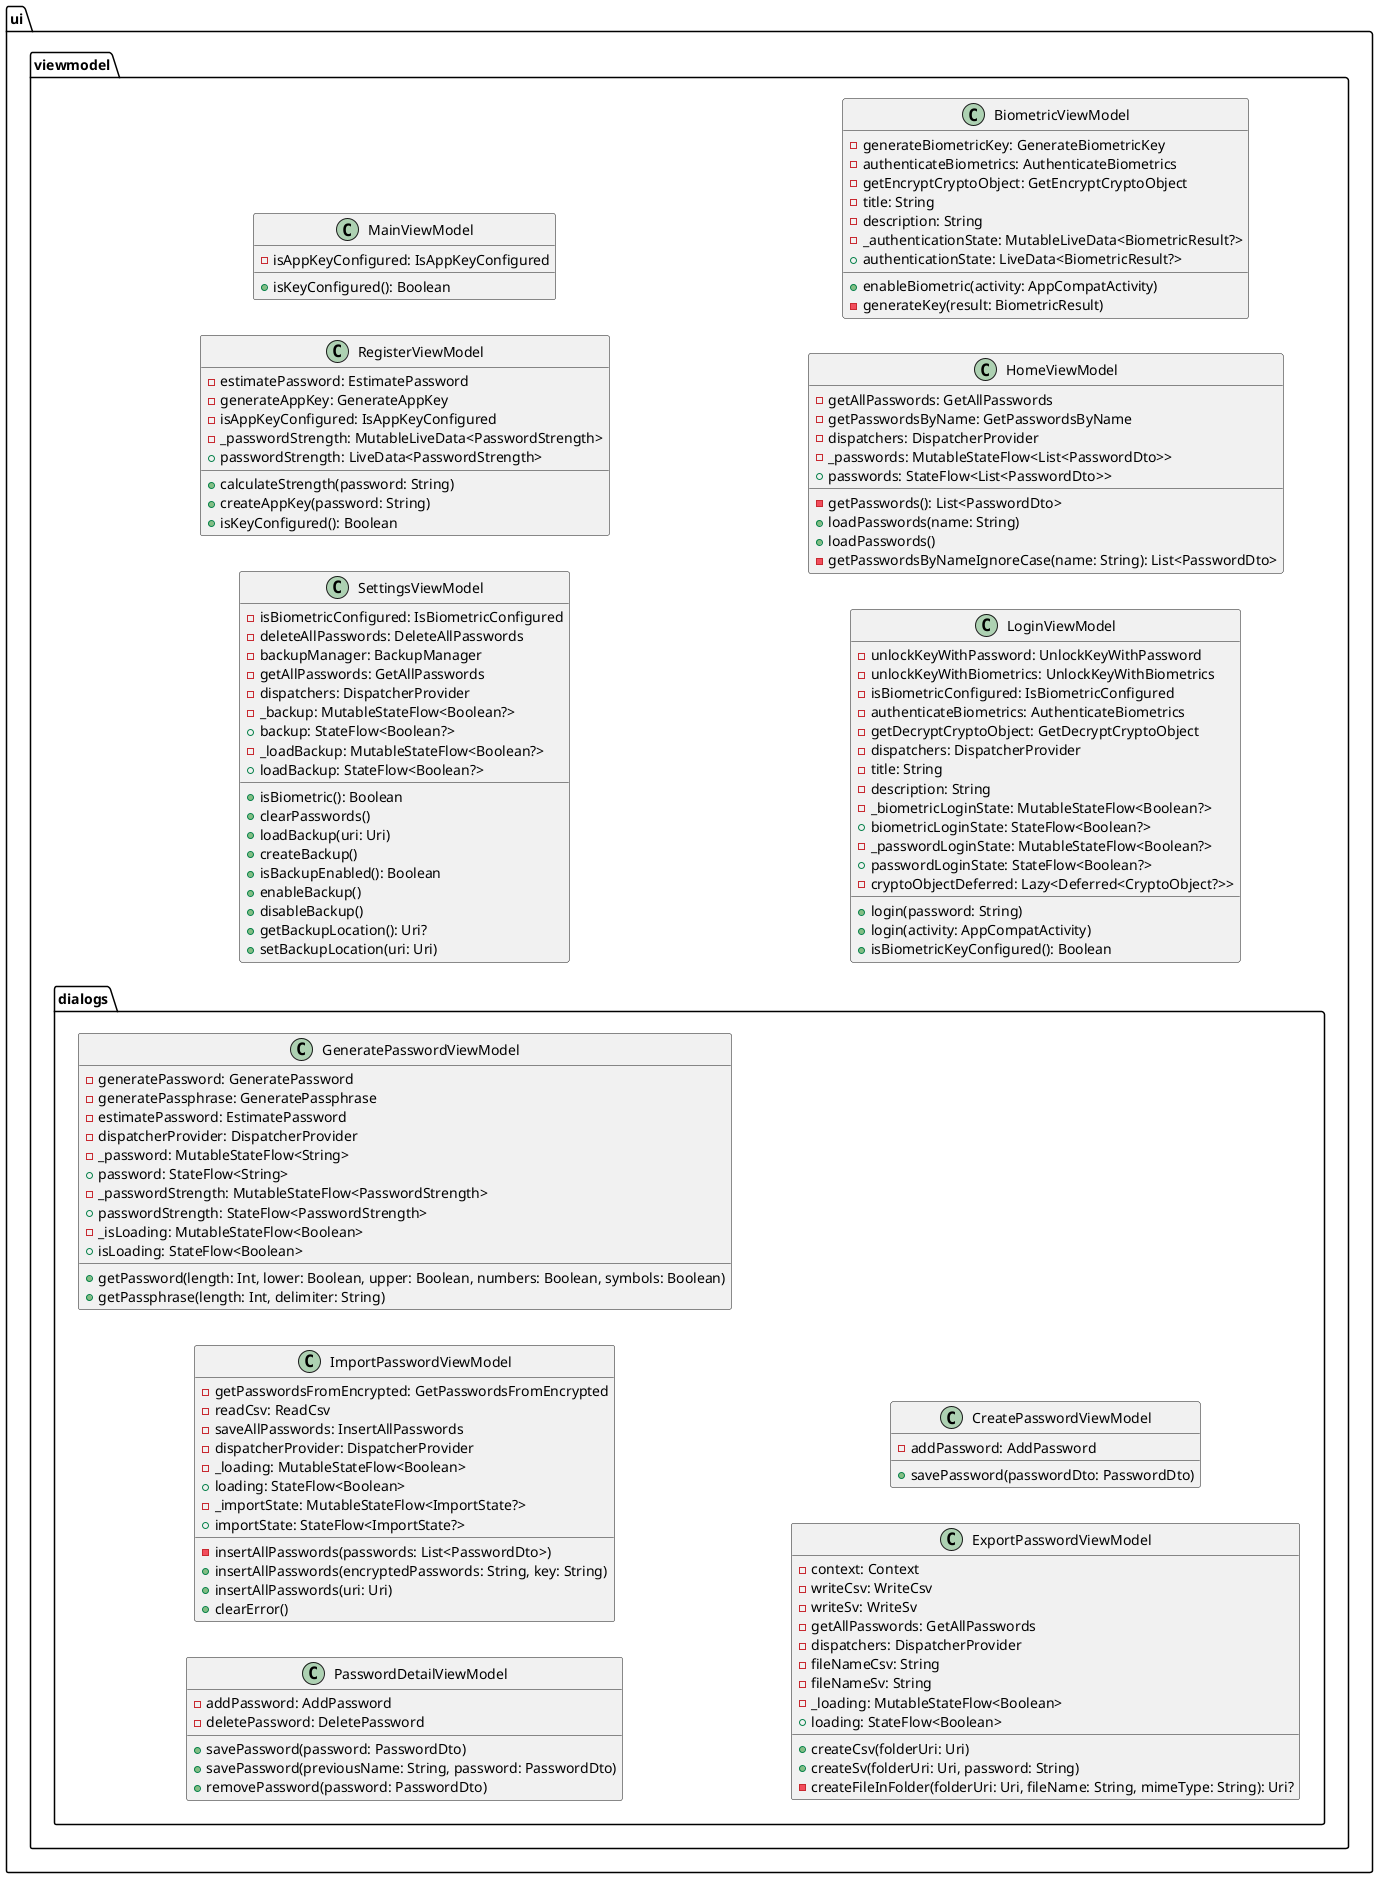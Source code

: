 @startuml
left to right direction
package ui.viewmodel {
    together{
        class SettingsViewModel {
            - isBiometricConfigured: IsBiometricConfigured
            - deleteAllPasswords: DeleteAllPasswords
            - backupManager: BackupManager
            - getAllPasswords: GetAllPasswords
            - dispatchers: DispatcherProvider
            - _backup: MutableStateFlow<Boolean?>
            + backup: StateFlow<Boolean?>
            - _loadBackup: MutableStateFlow<Boolean?>
            + loadBackup: StateFlow<Boolean?>
            + isBiometric(): Boolean
            + clearPasswords()
            + loadBackup(uri: Uri)
            + createBackup()
            + isBackupEnabled(): Boolean
            + enableBackup()
            + disableBackup()
            + getBackupLocation(): Uri?
            + setBackupLocation(uri: Uri)
        }
        class RegisterViewModel {
            - estimatePassword: EstimatePassword
            - generateAppKey: GenerateAppKey
            - isAppKeyConfigured: IsAppKeyConfigured
            - _passwordStrength: MutableLiveData<PasswordStrength>
            + passwordStrength: LiveData<PasswordStrength>
            + calculateStrength(password: String)
            + createAppKey(password: String)
            + isKeyConfigured(): Boolean
        }
        class MainViewModel {
            - isAppKeyConfigured: IsAppKeyConfigured
            + isKeyConfigured(): Boolean
        }
        class LoginViewModel {
            - unlockKeyWithPassword: UnlockKeyWithPassword
            - unlockKeyWithBiometrics: UnlockKeyWithBiometrics
            - isBiometricConfigured: IsBiometricConfigured
            - authenticateBiometrics: AuthenticateBiometrics
            - getDecryptCryptoObject: GetDecryptCryptoObject
            - dispatchers: DispatcherProvider
            - title: String
            - description: String
            - _biometricLoginState: MutableStateFlow<Boolean?>
            + biometricLoginState: StateFlow<Boolean?>
            - _passwordLoginState: MutableStateFlow<Boolean?>
            + passwordLoginState: StateFlow<Boolean?>
            - cryptoObjectDeferred: Lazy<Deferred<CryptoObject?>>
            + login(password: String)
            + login(activity: AppCompatActivity)
            + isBiometricKeyConfigured(): Boolean
        }
        class HomeViewModel {
            - getAllPasswords: GetAllPasswords
            - getPasswordsByName: GetPasswordsByName
            - dispatchers: DispatcherProvider
            - _passwords: MutableStateFlow<List<PasswordDto>>
            + passwords: StateFlow<List<PasswordDto>>
            - getPasswords(): List<PasswordDto>
            + loadPasswords(name: String)
            + loadPasswords()
            - getPasswordsByNameIgnoreCase(name: String): List<PasswordDto>
        }
        class BiometricViewModel {
            - generateBiometricKey: GenerateBiometricKey
            - authenticateBiometrics: AuthenticateBiometrics
            - getEncryptCryptoObject: GetEncryptCryptoObject
            - title: String
            - description: String
            - _authenticationState: MutableLiveData<BiometricResult?>
            + authenticationState: LiveData<BiometricResult?>
            + enableBiometric(activity: AppCompatActivity)
            - generateKey(result: BiometricResult)
        }
        }
    }
    package ui.viewmodel.dialogs {
           together{
            class PasswordDetailViewModel {
                       - addPassword: AddPassword
                       - deletePassword: DeletePassword
                       + savePassword(password: PasswordDto)
                       + savePassword(previousName: String, password: PasswordDto)
                       + removePassword(password: PasswordDto)
                   }
                   class ImportPasswordViewModel {
                       - getPasswordsFromEncrypted: GetPasswordsFromEncrypted
                       - readCsv: ReadCsv
                       - saveAllPasswords: InsertAllPasswords
                       - dispatcherProvider: DispatcherProvider
                       - _loading: MutableStateFlow<Boolean>
                       + loading: StateFlow<Boolean>
                       - _importState: MutableStateFlow<ImportState?>
                       + importState: StateFlow<ImportState?>
                       - insertAllPasswords(passwords: List<PasswordDto>)
                       + insertAllPasswords(encryptedPasswords: String, key: String)
                       + insertAllPasswords(uri: Uri)
                       + clearError()
                   }
                   class GeneratePasswordViewModel {
                       - generatePassword: GeneratePassword
                       - generatePassphrase: GeneratePassphrase
                       - estimatePassword: EstimatePassword
                       - dispatcherProvider: DispatcherProvider
                       - _password: MutableStateFlow<String>
                       + password: StateFlow<String>
                       - _passwordStrength: MutableStateFlow<PasswordStrength>
                       + passwordStrength: StateFlow<PasswordStrength>
                       - _isLoading: MutableStateFlow<Boolean>
                       + isLoading: StateFlow<Boolean>
                       + getPassword(length: Int, lower: Boolean, upper: Boolean, numbers: Boolean, symbols: Boolean)
                       + getPassphrase(length: Int, delimiter: String)
                   }
                   class ExportPasswordViewModel {
                       - context: Context
                       - writeCsv: WriteCsv
                       - writeSv: WriteSv
                       - getAllPasswords: GetAllPasswords
                       - dispatchers: DispatcherProvider
                       - fileNameCsv: String
                       - fileNameSv: String
                       - _loading: MutableStateFlow<Boolean>
                       + loading: StateFlow<Boolean>
                       + createCsv(folderUri: Uri)
                       + createSv(folderUri: Uri, password: String)
                       - createFileInFolder(folderUri: Uri, fileName: String, mimeType: String): Uri?
                   }
                   class CreatePasswordViewModel {
                       - addPassword: AddPassword
                       + savePassword(passwordDto: PasswordDto)
                   }
           }
        }

@enduml